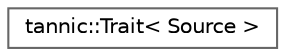 digraph "Graphical Class Hierarchy"
{
 // LATEX_PDF_SIZE
  bgcolor="transparent";
  edge [fontname=Helvetica,fontsize=10,labelfontname=Helvetica,labelfontsize=10];
  node [fontname=Helvetica,fontsize=10,shape=box,height=0.2,width=0.4];
  rankdir="LR";
  Node0 [id="Node000000",label="tannic::Trait\< Source \>",height=0.2,width=0.4,color="grey40", fillcolor="white", style="filled",URL="$d1/d96/structtannic_1_1Trait.html",tooltip=" "];
}

